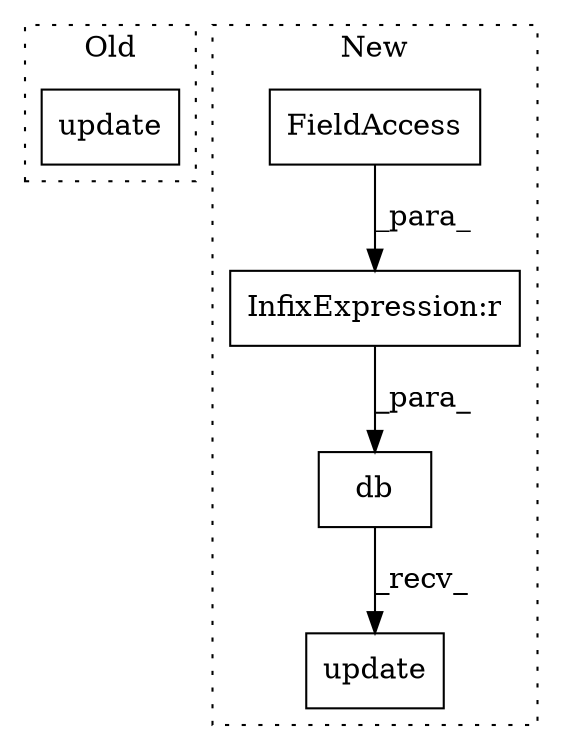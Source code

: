 digraph G {
subgraph cluster0 {
1 [label="update" a="32" s="79813,79832" l="7,1" shape="box"];
label = "Old";
style="dotted";
}
subgraph cluster1 {
2 [label="db" a="32" s="80231,80266" l="3,1" shape="box"];
3 [label="InfixExpression:r" a="27" s="80251" l="4" shape="box"];
4 [label="FieldAccess" a="22" s="80234" l="17" shape="box"];
5 [label="update" a="32" s="80268,80287" l="7,1" shape="box"];
label = "New";
style="dotted";
}
2 -> 5 [label="_recv_"];
3 -> 2 [label="_para_"];
4 -> 3 [label="_para_"];
}